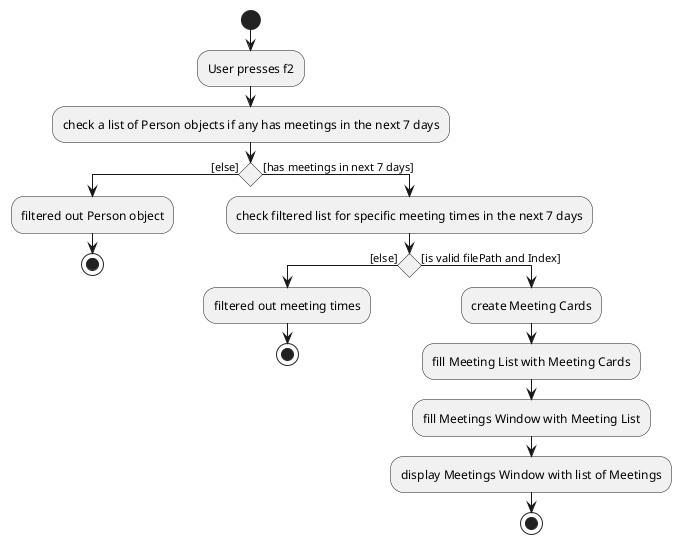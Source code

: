 @startuml
!pragma useVerticalIf on

start
:User presses f2;

:check a list of Person objects if any has meetings in the next 7 days;
if() then ([else])
:filtered out Person object;
stop

else ([has meetings in next 7 days])
:check filtered list for specific meeting times in the next 7 days;
if() then ([else])
:filtered out meeting times;
stop

else ([is valid filePath and Index])
:create Meeting Cards;
:fill Meeting List with Meeting Cards;
:fill Meetings Window with Meeting List;
:display Meetings Window with list of Meetings;
stop

@enduml
